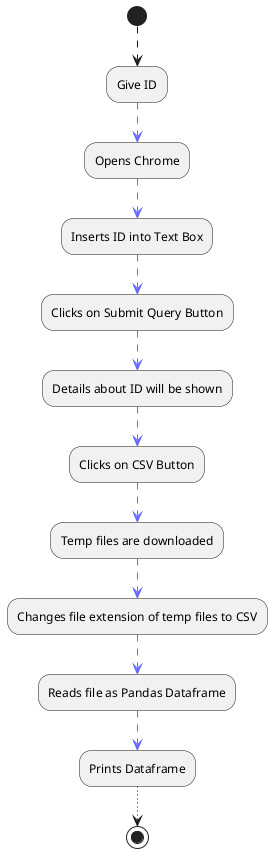 @startuml

' Make a dashed line, alternative syntax for ..>
(*) -[dashed]-> "Give ID"

' Make line bold and use color name
"Give ID" -[#6666ff,dashed]-> "Opens Chrome"

' Only change the color with hexadecimal RGB code
"Opens Chrome" -[#6666ff,dashed]-> "Inserts ID into Text Box"

' Order of line style and color can be reversed
"Inserts ID into Text Box" -[#6666ff,dashed]-> "Clicks on Submit Query Button"

' Order of line style and color can be reversed
"Clicks on Submit Query Button" -[#6666ff,dashed]-> "Details about ID will be shown"

' Make line bold and use color name
"Details about ID will be shown" -[#6666ff,dashed]-> "Clicks on CSV Button"

' Order of line style and color can be reversed
"Clicks on CSV Button" -[#6666ff,dashed]-> "Temp files are downloaded"

' Order of line style and color can be reversed
"Temp files are downloaded" -[#6666ff,dashed]-> "Changes file extension of temp files to CSV"

' Order of line style and color can be reversed
"Changes file extension of temp files to CSV" -[#6666ff,dashed]-> "Reads file as Pandas Dataframe"

' Order of line style and color can be reversed
"Reads file as Pandas Dataframe" -[#6666ff,dashed]-> "Prints Dataframe"

' Use dotted line style
"Prints Dataframe" -[dotted]-> (*)

@enduml
